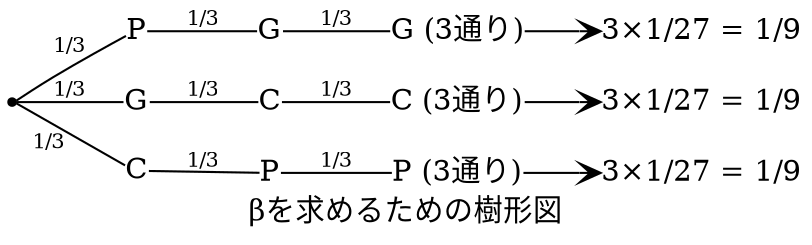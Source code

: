 digraph problem5_6 {    
    rankdir = LR; // 左から右のレイアウトを指定    
    label = "βを求めるための樹形図"    
    // ダミーノード    
    ""[shape=point];    
    // ノードのスタイル設定    
    node[shape=plain];    
    // ノードの定義    
    node1 [label="P"];    
    node2 [label="G"];    
    node3 [label="C"];    
    node4 [label="G"];    
    node5 [label="C"];    
    node6 [label="P"];    
    node7 [label="G (3通り)"];    
    node8 [label="C (3通り)"];    
    node9 [label="P (3通り)"];    
    node10 [label="3×1/27 = 1/9"];    
    node11 [label="3×1/27 = 1/9"];    
    node12 [label="3×1/27 = 1/9"];    
    // エッジの定義（有向）    
    "" -> node1 [label=<<font point-size="10" color="black">1/3</font>>, arrowhead=none];    
    "" -> node2 [label=<<font point-size="10" color="black">1/3</font>>, arrowhead=none];    
    "" -> node3 [xlabel=<<font point-size="10" color="black">1/3</font>>, arrowhead=none];    
    node1 -> node4 [label=<<font point-size="10" color="black">1/3</font>>, arrowhead=none];    
    node2 -> node5 [label=<<font point-size="10" color="black">1/3</font>>, arrowhead=none];    
    node3 -> node6 [label=<<font point-size="10" color="black">1/3</font>>, arrowhead=none];    
    node4 -> node7 [label=<<font point-size="10" color="black">1/3</font>>, arrowhead=none];    
    node5 -> node8 [label=<<font point-size="10" color="black">1/3</font>>, arrowhead=none];    
    node6 -> node9 [label=<<font point-size="10" color="black">1/3</font>>, arrowhead=none];    
    node7 -> node10 [arrowhead=vee];    
    node8 -> node11 [arrowhead=vee];    
    node9 -> node12 [arrowhead=vee];
}